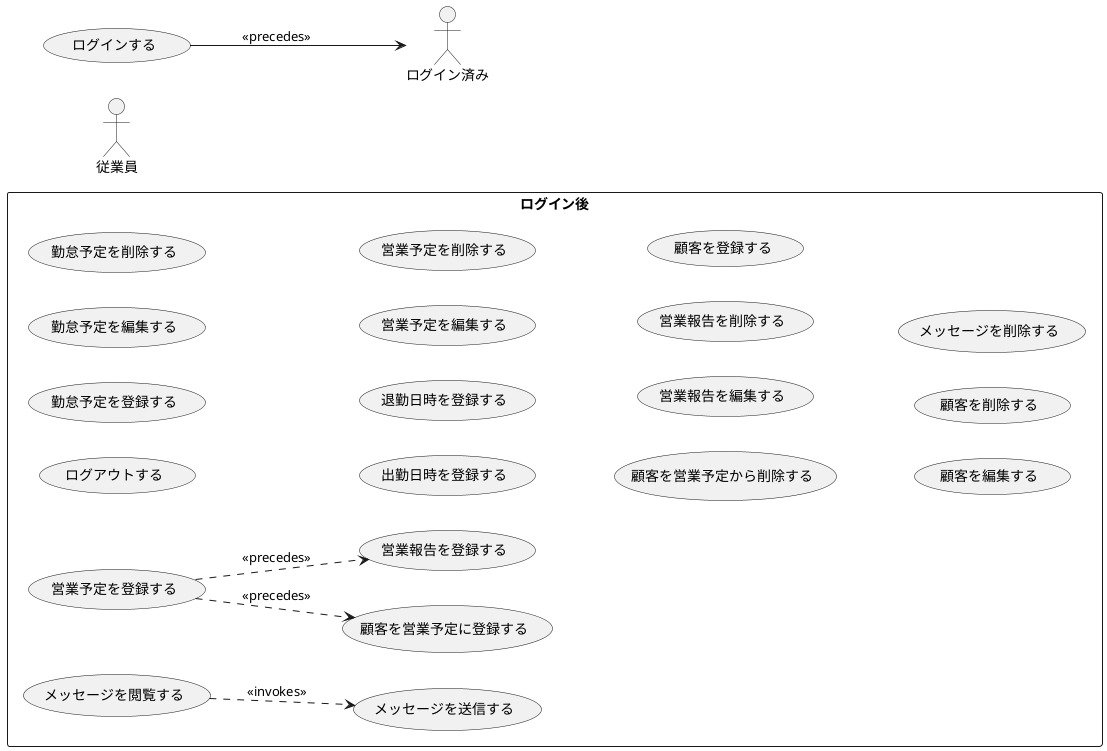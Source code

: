 @startuml ユースケース
left to right direction

:従業員:
rectangle ログイン後{
(ログアウトする)
(勤怠予定を登録する)
(勤怠予定を編集する)
(勤怠予定を削除する)
(出勤日時を登録する)
(退勤日時を登録する)
(営業予定を登録する)
(営業予定を編集する)
(営業予定を削除する)
(顧客を営業予定に登録する)
(顧客を営業予定から削除する)
(営業報告を登録する)
(営業報告を編集する)
(営業報告を削除する)
(顧客を登録する)
(顧客を編集する)
(顧客を削除する)
(メッセージを送信する)
(メッセージを削除する)
(メッセージを閲覧する)

(メッセージを閲覧する) ..> (メッセージを送信する) : <<invokes>>
(営業予定を登録する) ..> (顧客を営業予定に登録する) : <<precedes>>
(営業予定を登録する) ..> (営業報告を登録する) : <<precedes>>

}
(ログインする) --> ログイン済み : <<precedes>>

@enduml